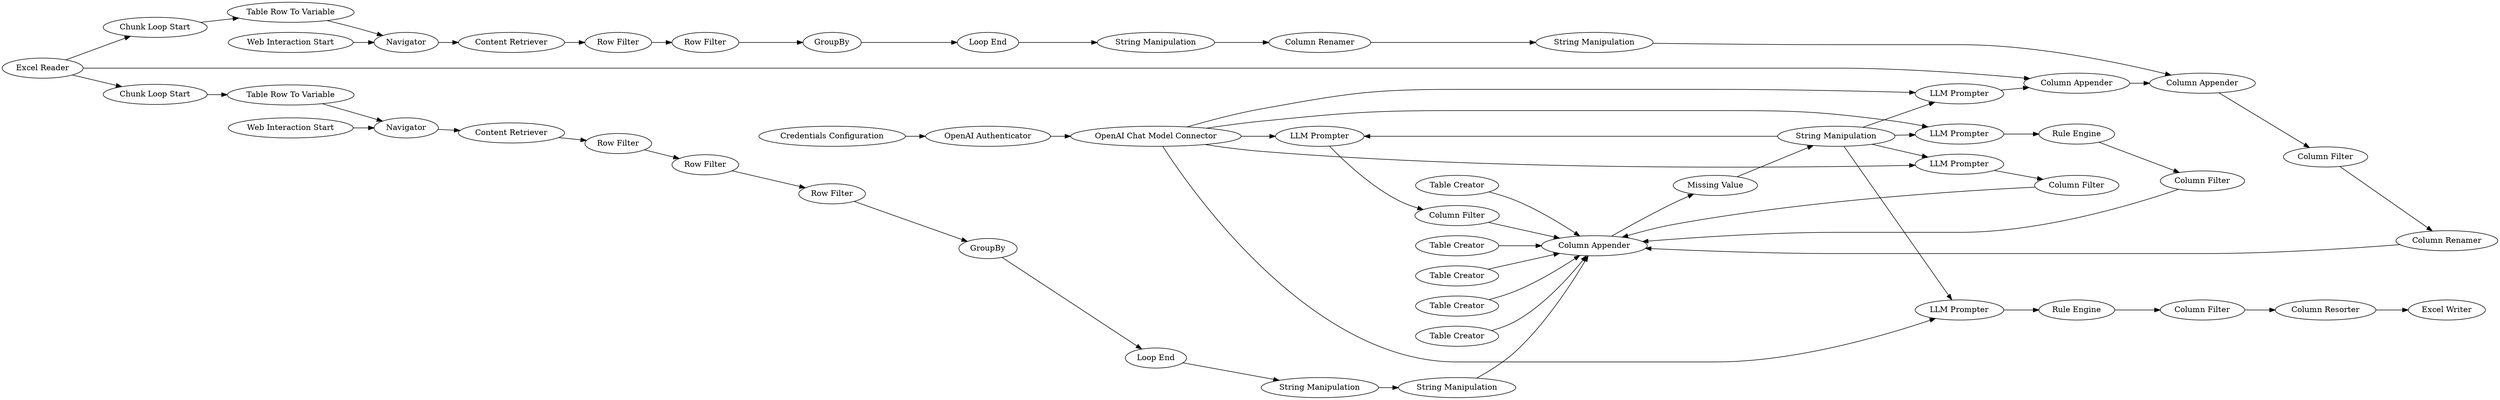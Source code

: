 digraph {
	837 -> 828
	51 -> 50
	862 -> 866
	826 -> 862
	826 -> 836
	25 -> 22
	867 -> 24
	835 -> 827
	868 -> 871
	872 -> 820
	831 -> 834
	834 -> 811
	828 -> 826
	812 -> 813
	849 -> 850
	822 -> 821
	811 -> 821
	821 -> 812
	791 -> 848
	836 -> 841
	813 -> 833
	826 -> 815
	831 -> 6
	827 -> 839
	853 -> 849
	790 -> 789
	864 -> 854
	6 -> 783
	22 -> 824
	854 -> 24
	860 -> 24
	845 -> 24
	830 -> 24
	871 -> 24
	785 -> 790
	22 -> 868
	817 -> 835
	22 -> 836
	815 -> 872
	22 -> 862
	24 -> 25
	50 -> 782
	840 -> 817
	782 -> 785
	839 -> 24
	852 -> 853
	850 -> 24
	825 -> 24
	824 -> 864
	789 -> 7
	866 -> 24
	841 -> 853
	7 -> 791
	826 -> 824
	848 -> 852
	820 -> 855
	833 -> 840
	22 -> 815
	855 -> 856
	831 -> 841
	783 -> 50
	826 -> 868
	789 [label=GroupBy]
	7 [label="Loop End"]
	820 [label="Column Filter"]
	852 [label="String Manipulation"]
	866 [label="Column Filter"]
	867 [label="Table Creator"]
	835 [label="Loop End"]
	855 [label="Column Resorter"]
	826 [label="OpenAI Chat Model Connector"]
	840 [label="Row Filter"]
	782 [label="Content Retriever"]
	836 [label="LLM Prompter"]
	24 [label="Column Appender"]
	849 [label="Column Filter"]
	791 [label="String Manipulation"]
	827 [label="String Manipulation"]
	848 [label="Column Renamer"]
	51 [label="Web Interaction Start"]
	824 [label="LLM Prompter"]
	862 [label="LLM Prompter"]
	831 [label="Excel Reader"]
	6 [label="Chunk Loop Start"]
	821 [label=Navigator]
	25 [label="Missing Value"]
	853 [label="Column Appender"]
	830 [label="Table Creator"]
	854 [label="Column Filter"]
	822 [label="Web Interaction Start"]
	868 [label="LLM Prompter"]
	841 [label="Column Appender"]
	872 [label="Rule Engine"]
	837 [label="Credentials Configuration"]
	856 [label="Excel Writer"]
	50 [label=Navigator]
	785 [label="Row Filter"]
	790 [label="Row Filter"]
	833 [label="Row Filter"]
	22 [label="String Manipulation"]
	839 [label="String Manipulation"]
	817 [label=GroupBy]
	860 [label="Table Creator"]
	812 [label="Content Retriever"]
	825 [label="Table Creator"]
	783 [label="Table Row To Variable"]
	864 [label="Rule Engine"]
	834 [label="Chunk Loop Start"]
	813 [label="Row Filter"]
	811 [label="Table Row To Variable"]
	828 [label="OpenAI Authenticator"]
	850 [label="Column Renamer"]
	845 [label="Table Creator"]
	871 [label="Column Filter"]
	815 [label="LLM Prompter"]
	rankdir=LR
}
